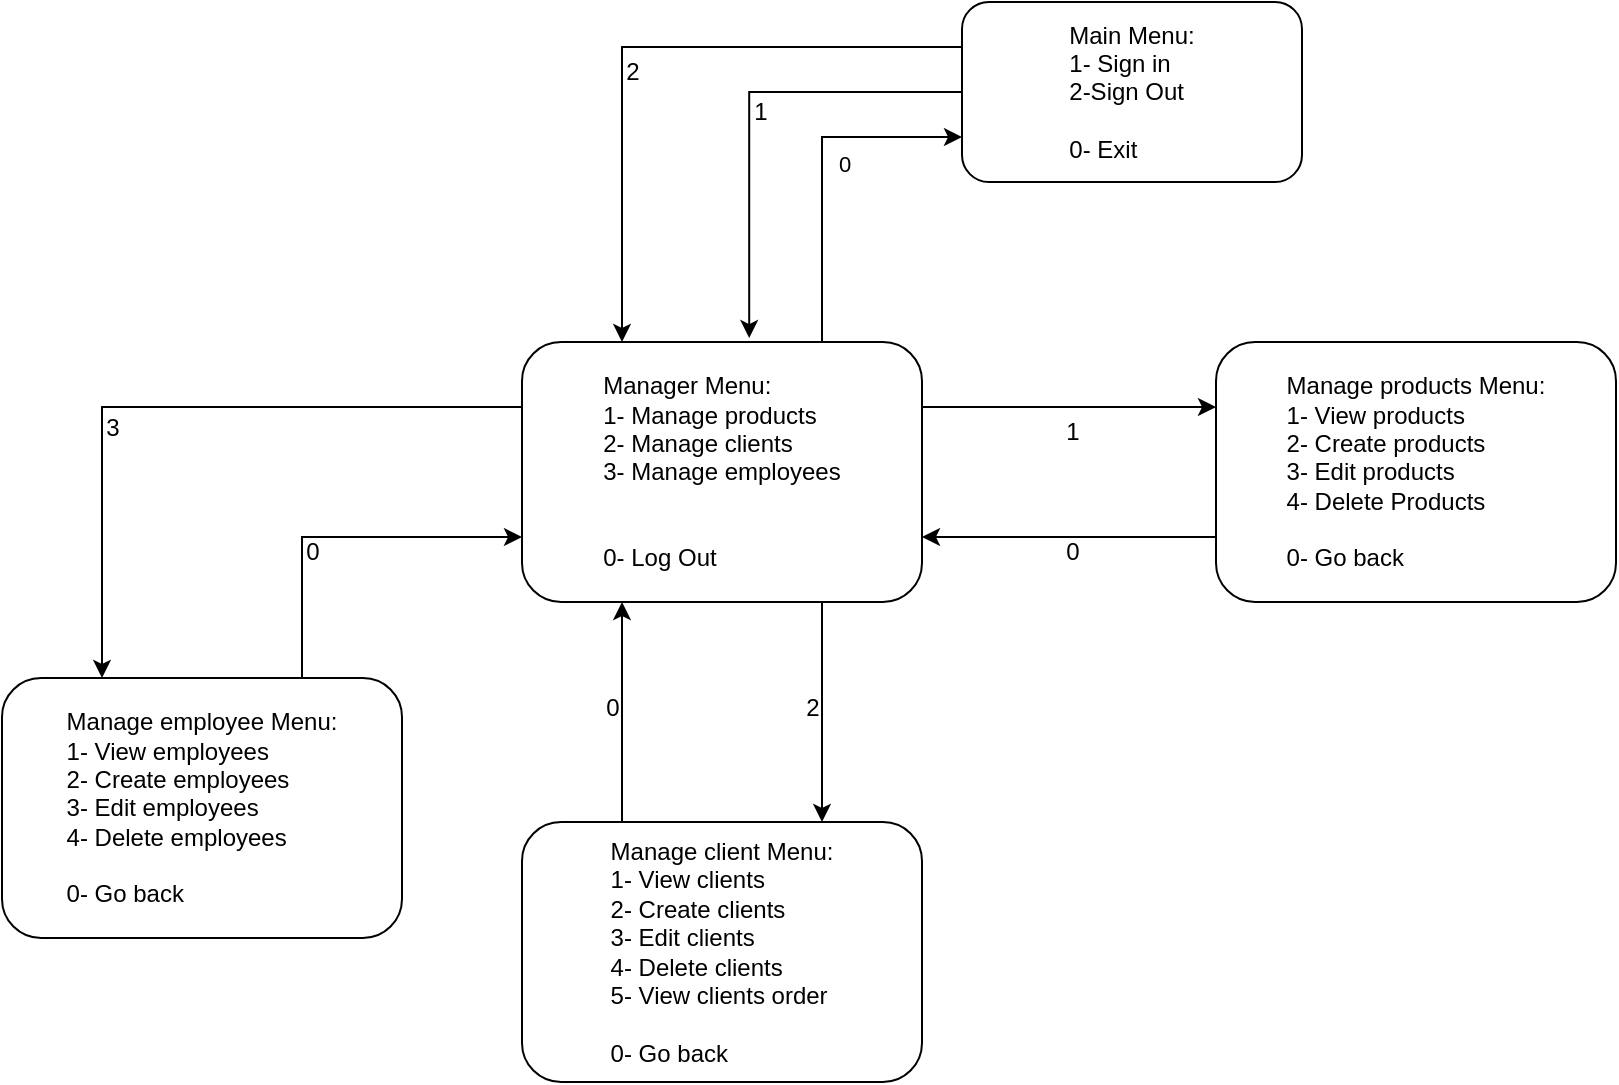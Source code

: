 <mxfile version="24.3.1" type="device">
  <diagram name="Página-1" id="ocW3EVRU7pYT-JljNWlS">
    <mxGraphModel dx="2045" dy="1010" grid="1" gridSize="10" guides="1" tooltips="1" connect="1" arrows="1" fold="1" page="1" pageScale="1" pageWidth="827" pageHeight="1169" math="0" shadow="0">
      <root>
        <mxCell id="0" />
        <mxCell id="1" parent="0" />
        <mxCell id="4cLJu39u_k5lHtrwkPme-19" style="edgeStyle=orthogonalEdgeStyle;rounded=0;orthogonalLoop=1;jettySize=auto;html=1;exitX=0;exitY=0.25;exitDx=0;exitDy=0;entryX=0.25;entryY=0;entryDx=0;entryDy=0;" edge="1" parent="1" source="4cLJu39u_k5lHtrwkPme-1" target="4cLJu39u_k5lHtrwkPme-2">
          <mxGeometry relative="1" as="geometry" />
        </mxCell>
        <mxCell id="4cLJu39u_k5lHtrwkPme-1" value="&lt;div style=&quot;text-align: justify;&quot;&gt;&lt;span style=&quot;background-color: initial;&quot;&gt;Main Menu:&lt;/span&gt;&lt;/div&gt;&lt;div&gt;&lt;div style=&quot;text-align: justify;&quot;&gt;1- Sign in&lt;/div&gt;&lt;div style=&quot;text-align: justify;&quot;&gt;2-Sign Out&lt;/div&gt;&lt;div style=&quot;text-align: justify;&quot;&gt;&lt;br&gt;&lt;/div&gt;&lt;div style=&quot;text-align: justify;&quot;&gt;0- Exit&lt;/div&gt;&lt;/div&gt;" style="rounded=1;whiteSpace=wrap;html=1;align=center;" vertex="1" parent="1">
          <mxGeometry x="500" y="150" width="170" height="90" as="geometry" />
        </mxCell>
        <mxCell id="4cLJu39u_k5lHtrwkPme-3" style="edgeStyle=orthogonalEdgeStyle;rounded=0;orthogonalLoop=1;jettySize=auto;html=1;exitX=0.75;exitY=0;exitDx=0;exitDy=0;entryX=0;entryY=0.75;entryDx=0;entryDy=0;" edge="1" parent="1" source="4cLJu39u_k5lHtrwkPme-2" target="4cLJu39u_k5lHtrwkPme-1">
          <mxGeometry relative="1" as="geometry" />
        </mxCell>
        <mxCell id="4cLJu39u_k5lHtrwkPme-4" value="0" style="edgeLabel;html=1;align=center;verticalAlign=middle;resizable=0;points=[];" vertex="1" connectable="0" parent="4cLJu39u_k5lHtrwkPme-3">
          <mxGeometry x="0.366" y="3" relative="1" as="geometry">
            <mxPoint x="-5" y="16" as="offset" />
          </mxGeometry>
        </mxCell>
        <mxCell id="4cLJu39u_k5lHtrwkPme-10" style="edgeStyle=orthogonalEdgeStyle;rounded=0;orthogonalLoop=1;jettySize=auto;html=1;exitX=1;exitY=0.25;exitDx=0;exitDy=0;entryX=0;entryY=0.25;entryDx=0;entryDy=0;" edge="1" parent="1" source="4cLJu39u_k5lHtrwkPme-2" target="4cLJu39u_k5lHtrwkPme-9">
          <mxGeometry relative="1" as="geometry" />
        </mxCell>
        <mxCell id="4cLJu39u_k5lHtrwkPme-15" style="edgeStyle=orthogonalEdgeStyle;rounded=0;orthogonalLoop=1;jettySize=auto;html=1;exitX=0.75;exitY=1;exitDx=0;exitDy=0;entryX=0.75;entryY=0;entryDx=0;entryDy=0;" edge="1" parent="1" source="4cLJu39u_k5lHtrwkPme-2" target="4cLJu39u_k5lHtrwkPme-14">
          <mxGeometry relative="1" as="geometry" />
        </mxCell>
        <mxCell id="4cLJu39u_k5lHtrwkPme-25" style="edgeStyle=orthogonalEdgeStyle;rounded=0;orthogonalLoop=1;jettySize=auto;html=1;exitX=0;exitY=0.25;exitDx=0;exitDy=0;entryX=0.25;entryY=0;entryDx=0;entryDy=0;" edge="1" parent="1" source="4cLJu39u_k5lHtrwkPme-2" target="4cLJu39u_k5lHtrwkPme-21">
          <mxGeometry relative="1" as="geometry" />
        </mxCell>
        <mxCell id="4cLJu39u_k5lHtrwkPme-2" value="&lt;div style=&quot;text-align: justify;&quot;&gt;&lt;span style=&quot;background-color: initial;&quot;&gt;Manager Menu:&lt;/span&gt;&lt;/div&gt;&lt;div&gt;&lt;div style=&quot;text-align: justify;&quot;&gt;1- Manage products&lt;/div&gt;&lt;div style=&quot;text-align: justify;&quot;&gt;2- Manage clients&lt;/div&gt;&lt;div style=&quot;text-align: justify;&quot;&gt;3- Manage employees&lt;/div&gt;&lt;div style=&quot;text-align: justify;&quot;&gt;&lt;span style=&quot;background-color: initial;&quot;&gt;&lt;br&gt;&lt;/span&gt;&lt;/div&gt;&lt;div style=&quot;text-align: justify;&quot;&gt;&lt;span style=&quot;background-color: initial;&quot;&gt;&lt;br&gt;&lt;/span&gt;&lt;/div&gt;&lt;div style=&quot;text-align: justify;&quot;&gt;&lt;span style=&quot;background-color: initial;&quot;&gt;0- Log Out&lt;/span&gt;&lt;br&gt;&lt;/div&gt;&lt;/div&gt;" style="rounded=1;whiteSpace=wrap;html=1;" vertex="1" parent="1">
          <mxGeometry x="280" y="320" width="200" height="130" as="geometry" />
        </mxCell>
        <mxCell id="4cLJu39u_k5lHtrwkPme-5" style="edgeStyle=orthogonalEdgeStyle;rounded=0;orthogonalLoop=1;jettySize=auto;html=1;exitX=0;exitY=0.5;exitDx=0;exitDy=0;entryX=0.568;entryY=-0.015;entryDx=0;entryDy=0;entryPerimeter=0;" edge="1" parent="1" source="4cLJu39u_k5lHtrwkPme-1" target="4cLJu39u_k5lHtrwkPme-2">
          <mxGeometry relative="1" as="geometry" />
        </mxCell>
        <mxCell id="4cLJu39u_k5lHtrwkPme-6" value="1" style="text;html=1;align=center;verticalAlign=middle;resizable=0;points=[];autosize=1;strokeColor=none;fillColor=none;" vertex="1" parent="1">
          <mxGeometry x="384" y="190" width="30" height="30" as="geometry" />
        </mxCell>
        <mxCell id="4cLJu39u_k5lHtrwkPme-12" style="edgeStyle=orthogonalEdgeStyle;rounded=0;orthogonalLoop=1;jettySize=auto;html=1;exitX=0;exitY=0.75;exitDx=0;exitDy=0;entryX=1;entryY=0.75;entryDx=0;entryDy=0;" edge="1" parent="1" source="4cLJu39u_k5lHtrwkPme-9" target="4cLJu39u_k5lHtrwkPme-2">
          <mxGeometry relative="1" as="geometry" />
        </mxCell>
        <mxCell id="4cLJu39u_k5lHtrwkPme-9" value="&lt;div style=&quot;text-align: justify;&quot;&gt;&lt;span style=&quot;background-color: initial;&quot;&gt;Manage products Menu:&lt;/span&gt;&lt;/div&gt;&lt;div&gt;&lt;div style=&quot;text-align: justify;&quot;&gt;1- View products&lt;/div&gt;&lt;div style=&quot;text-align: justify;&quot;&gt;2- Create products&lt;/div&gt;&lt;div style=&quot;text-align: justify;&quot;&gt;3- Edit products&lt;/div&gt;&lt;div style=&quot;text-align: justify;&quot;&gt;4- Delete Products&lt;/div&gt;&lt;div style=&quot;text-align: justify;&quot;&gt;&lt;br&gt;&lt;/div&gt;&lt;div style=&quot;text-align: justify;&quot;&gt;0- Go back&lt;/div&gt;&lt;/div&gt;" style="rounded=1;whiteSpace=wrap;html=1;" vertex="1" parent="1">
          <mxGeometry x="627" y="320" width="200" height="130" as="geometry" />
        </mxCell>
        <mxCell id="4cLJu39u_k5lHtrwkPme-11" value="1" style="text;html=1;align=center;verticalAlign=middle;resizable=0;points=[];autosize=1;strokeColor=none;fillColor=none;" vertex="1" parent="1">
          <mxGeometry x="540" y="350" width="30" height="30" as="geometry" />
        </mxCell>
        <mxCell id="4cLJu39u_k5lHtrwkPme-13" value="0" style="text;html=1;align=center;verticalAlign=middle;resizable=0;points=[];autosize=1;strokeColor=none;fillColor=none;" vertex="1" parent="1">
          <mxGeometry x="540" y="410" width="30" height="30" as="geometry" />
        </mxCell>
        <mxCell id="4cLJu39u_k5lHtrwkPme-17" style="edgeStyle=orthogonalEdgeStyle;rounded=0;orthogonalLoop=1;jettySize=auto;html=1;exitX=0.25;exitY=0;exitDx=0;exitDy=0;entryX=0.25;entryY=1;entryDx=0;entryDy=0;" edge="1" parent="1" source="4cLJu39u_k5lHtrwkPme-14" target="4cLJu39u_k5lHtrwkPme-2">
          <mxGeometry relative="1" as="geometry" />
        </mxCell>
        <mxCell id="4cLJu39u_k5lHtrwkPme-14" value="&lt;div style=&quot;text-align: justify;&quot;&gt;&lt;span style=&quot;background-color: initial;&quot;&gt;Manage client Menu:&lt;/span&gt;&lt;/div&gt;&lt;div&gt;&lt;div style=&quot;text-align: justify;&quot;&gt;1- View clients&lt;/div&gt;&lt;div style=&quot;text-align: justify;&quot;&gt;2- Create clients&lt;/div&gt;&lt;div style=&quot;text-align: justify;&quot;&gt;3- Edit clients&lt;/div&gt;&lt;div style=&quot;text-align: justify;&quot;&gt;4- Delete clients&lt;/div&gt;&lt;div style=&quot;text-align: justify;&quot;&gt;5- View clients order&lt;/div&gt;&lt;div style=&quot;text-align: justify;&quot;&gt;&lt;br&gt;&lt;/div&gt;&lt;div style=&quot;text-align: justify;&quot;&gt;0- Go back&lt;/div&gt;&lt;/div&gt;" style="rounded=1;whiteSpace=wrap;html=1;" vertex="1" parent="1">
          <mxGeometry x="280" y="560" width="200" height="130" as="geometry" />
        </mxCell>
        <mxCell id="4cLJu39u_k5lHtrwkPme-16" value="2" style="text;html=1;align=center;verticalAlign=middle;resizable=0;points=[];autosize=1;strokeColor=none;fillColor=none;" vertex="1" parent="1">
          <mxGeometry x="410" y="488" width="30" height="30" as="geometry" />
        </mxCell>
        <mxCell id="4cLJu39u_k5lHtrwkPme-18" value="0" style="text;html=1;align=center;verticalAlign=middle;resizable=0;points=[];autosize=1;strokeColor=none;fillColor=none;" vertex="1" parent="1">
          <mxGeometry x="310" y="488" width="30" height="30" as="geometry" />
        </mxCell>
        <mxCell id="4cLJu39u_k5lHtrwkPme-20" value="2" style="text;html=1;align=center;verticalAlign=middle;resizable=0;points=[];autosize=1;strokeColor=none;fillColor=none;" vertex="1" parent="1">
          <mxGeometry x="320" y="170" width="30" height="30" as="geometry" />
        </mxCell>
        <mxCell id="4cLJu39u_k5lHtrwkPme-22" style="edgeStyle=orthogonalEdgeStyle;rounded=0;orthogonalLoop=1;jettySize=auto;html=1;exitX=0.75;exitY=0;exitDx=0;exitDy=0;entryX=0;entryY=0.75;entryDx=0;entryDy=0;" edge="1" parent="1" source="4cLJu39u_k5lHtrwkPme-21" target="4cLJu39u_k5lHtrwkPme-2">
          <mxGeometry relative="1" as="geometry" />
        </mxCell>
        <mxCell id="4cLJu39u_k5lHtrwkPme-21" value="&lt;div style=&quot;text-align: justify;&quot;&gt;&lt;span style=&quot;background-color: initial;&quot;&gt;Manage employee Menu:&lt;/span&gt;&lt;/div&gt;&lt;div&gt;&lt;div style=&quot;text-align: justify;&quot;&gt;1- View employees&lt;/div&gt;&lt;div style=&quot;text-align: justify;&quot;&gt;2- Create employees&lt;/div&gt;&lt;div style=&quot;text-align: justify;&quot;&gt;3- Edit employees&lt;/div&gt;&lt;div style=&quot;text-align: justify;&quot;&gt;4- Delete employees&lt;/div&gt;&lt;div style=&quot;text-align: justify;&quot;&gt;&lt;br&gt;&lt;/div&gt;&lt;div style=&quot;text-align: justify;&quot;&gt;0- Go back&lt;/div&gt;&lt;/div&gt;" style="rounded=1;whiteSpace=wrap;html=1;" vertex="1" parent="1">
          <mxGeometry x="20" y="488" width="200" height="130" as="geometry" />
        </mxCell>
        <mxCell id="4cLJu39u_k5lHtrwkPme-23" value="&lt;div&gt;0&lt;/div&gt;" style="text;html=1;align=center;verticalAlign=middle;resizable=0;points=[];autosize=1;strokeColor=none;fillColor=none;" vertex="1" parent="1">
          <mxGeometry x="160" y="410" width="30" height="30" as="geometry" />
        </mxCell>
        <mxCell id="4cLJu39u_k5lHtrwkPme-26" value="3" style="text;html=1;align=center;verticalAlign=middle;resizable=0;points=[];autosize=1;strokeColor=none;fillColor=none;" vertex="1" parent="1">
          <mxGeometry x="60" y="348" width="30" height="30" as="geometry" />
        </mxCell>
      </root>
    </mxGraphModel>
  </diagram>
</mxfile>
